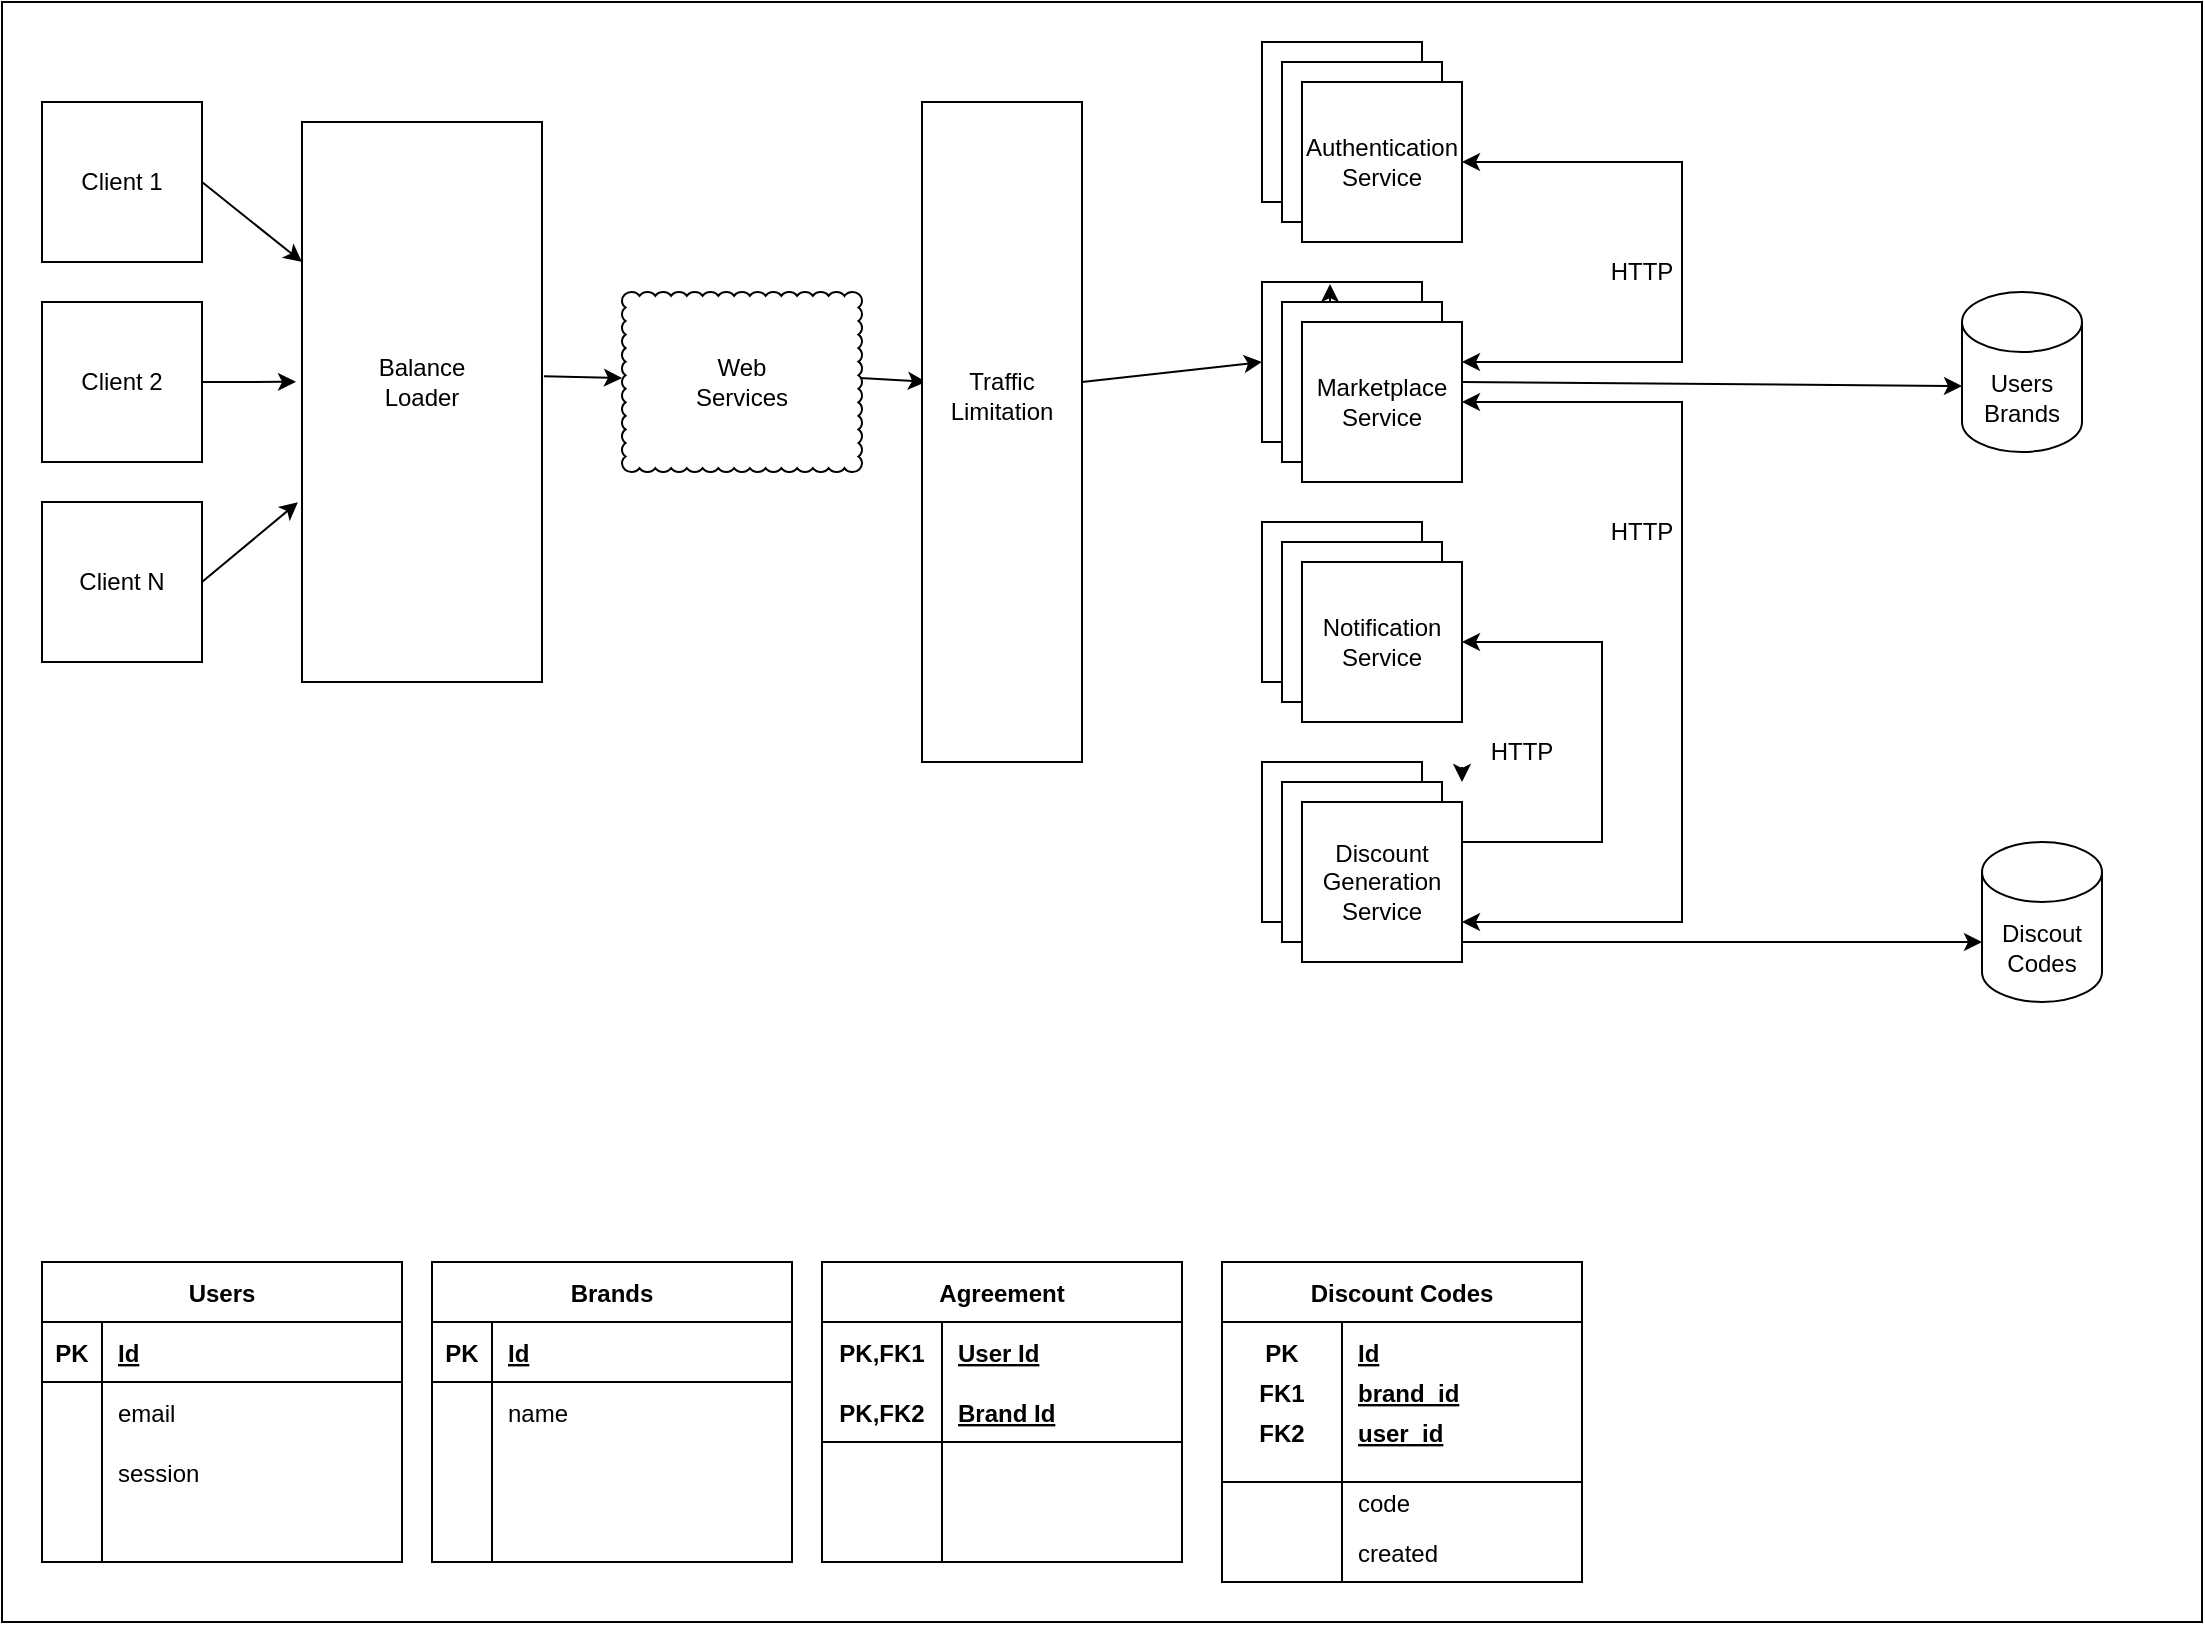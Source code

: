 <mxfile version="18.0.2" type="github">
  <diagram id="LDlGp-QZMTQW_ZyWRIVG" name="Page-1">
    <mxGraphModel dx="794" dy="742" grid="1" gridSize="10" guides="1" tooltips="1" connect="1" arrows="1" fold="1" page="1" pageScale="1" pageWidth="850" pageHeight="1100" math="0" shadow="0">
      <root>
        <mxCell id="0" />
        <mxCell id="1" parent="0" />
        <mxCell id="wU3UevJ-KgmtHl0XHFom-149" value="" style="rounded=0;whiteSpace=wrap;html=1;strokeColor=#000000;" vertex="1" parent="1">
          <mxGeometry x="30" y="90" width="1100" height="810" as="geometry" />
        </mxCell>
        <mxCell id="wU3UevJ-KgmtHl0XHFom-5" value="" style="group" vertex="1" connectable="0" parent="1">
          <mxGeometry x="50" y="140" width="80" height="80" as="geometry" />
        </mxCell>
        <mxCell id="wU3UevJ-KgmtHl0XHFom-1" value="" style="whiteSpace=wrap;html=1;aspect=fixed;" vertex="1" parent="wU3UevJ-KgmtHl0XHFom-5">
          <mxGeometry width="80" height="80" as="geometry" />
        </mxCell>
        <mxCell id="wU3UevJ-KgmtHl0XHFom-4" value="Client 1" style="text;html=1;strokeColor=none;fillColor=none;align=center;verticalAlign=middle;whiteSpace=wrap;rounded=0;" vertex="1" parent="wU3UevJ-KgmtHl0XHFom-5">
          <mxGeometry x="10" y="25" width="60" height="30" as="geometry" />
        </mxCell>
        <mxCell id="wU3UevJ-KgmtHl0XHFom-6" value="" style="group" vertex="1" connectable="0" parent="1">
          <mxGeometry x="50" y="240" width="80" height="80" as="geometry" />
        </mxCell>
        <mxCell id="wU3UevJ-KgmtHl0XHFom-7" value="" style="whiteSpace=wrap;html=1;aspect=fixed;" vertex="1" parent="wU3UevJ-KgmtHl0XHFom-6">
          <mxGeometry width="80" height="80" as="geometry" />
        </mxCell>
        <mxCell id="wU3UevJ-KgmtHl0XHFom-8" value="Client 2" style="text;html=1;strokeColor=none;fillColor=none;align=center;verticalAlign=middle;whiteSpace=wrap;rounded=0;" vertex="1" parent="wU3UevJ-KgmtHl0XHFom-6">
          <mxGeometry x="10" y="25" width="60" height="30" as="geometry" />
        </mxCell>
        <mxCell id="wU3UevJ-KgmtHl0XHFom-9" value="" style="group" vertex="1" connectable="0" parent="1">
          <mxGeometry x="50" y="340" width="80" height="80" as="geometry" />
        </mxCell>
        <mxCell id="wU3UevJ-KgmtHl0XHFom-10" value="" style="whiteSpace=wrap;html=1;aspect=fixed;" vertex="1" parent="wU3UevJ-KgmtHl0XHFom-9">
          <mxGeometry width="80" height="80" as="geometry" />
        </mxCell>
        <mxCell id="wU3UevJ-KgmtHl0XHFom-11" value="Client&amp;nbsp;N" style="text;html=1;strokeColor=none;fillColor=none;align=center;verticalAlign=middle;whiteSpace=wrap;rounded=0;" vertex="1" parent="wU3UevJ-KgmtHl0XHFom-9">
          <mxGeometry x="10" y="25" width="60" height="30" as="geometry" />
        </mxCell>
        <mxCell id="wU3UevJ-KgmtHl0XHFom-12" value="" style="rounded=0;whiteSpace=wrap;html=1;strokeColor=#000000;" vertex="1" parent="1">
          <mxGeometry x="180" y="150" width="120" height="280" as="geometry" />
        </mxCell>
        <mxCell id="wU3UevJ-KgmtHl0XHFom-13" value="Balance Loader" style="text;html=1;strokeColor=none;fillColor=none;align=center;verticalAlign=middle;whiteSpace=wrap;rounded=0;" vertex="1" parent="1">
          <mxGeometry x="210" y="265" width="60" height="30" as="geometry" />
        </mxCell>
        <mxCell id="wU3UevJ-KgmtHl0XHFom-14" value="" style="endArrow=classic;html=1;rounded=0;exitX=1;exitY=0.5;exitDx=0;exitDy=0;entryX=0;entryY=0.25;entryDx=0;entryDy=0;" edge="1" parent="1" source="wU3UevJ-KgmtHl0XHFom-1" target="wU3UevJ-KgmtHl0XHFom-12">
          <mxGeometry width="50" height="50" relative="1" as="geometry">
            <mxPoint x="380" y="410" as="sourcePoint" />
            <mxPoint x="430" y="360" as="targetPoint" />
          </mxGeometry>
        </mxCell>
        <mxCell id="wU3UevJ-KgmtHl0XHFom-15" value="" style="endArrow=classic;html=1;rounded=0;exitX=1;exitY=0.5;exitDx=0;exitDy=0;entryX=-0.025;entryY=0.464;entryDx=0;entryDy=0;entryPerimeter=0;" edge="1" parent="1" source="wU3UevJ-KgmtHl0XHFom-7" target="wU3UevJ-KgmtHl0XHFom-12">
          <mxGeometry width="50" height="50" relative="1" as="geometry">
            <mxPoint x="140" y="190" as="sourcePoint" />
            <mxPoint x="190" y="230" as="targetPoint" />
          </mxGeometry>
        </mxCell>
        <mxCell id="wU3UevJ-KgmtHl0XHFom-16" value="" style="endArrow=classic;html=1;rounded=0;exitX=1;exitY=0.5;exitDx=0;exitDy=0;entryX=-0.017;entryY=0.679;entryDx=0;entryDy=0;entryPerimeter=0;" edge="1" parent="1" source="wU3UevJ-KgmtHl0XHFom-10" target="wU3UevJ-KgmtHl0XHFom-12">
          <mxGeometry width="50" height="50" relative="1" as="geometry">
            <mxPoint x="150" y="200" as="sourcePoint" />
            <mxPoint x="200" y="240" as="targetPoint" />
          </mxGeometry>
        </mxCell>
        <mxCell id="wU3UevJ-KgmtHl0XHFom-19" value="" style="group" vertex="1" connectable="0" parent="1">
          <mxGeometry x="340" y="230" width="120" height="90" as="geometry" />
        </mxCell>
        <mxCell id="wU3UevJ-KgmtHl0XHFom-17" value="" style="whiteSpace=wrap;html=1;shape=mxgraph.basic.cloud_rect;strokeColor=#000000;" vertex="1" parent="wU3UevJ-KgmtHl0XHFom-19">
          <mxGeometry y="5" width="120" height="90" as="geometry" />
        </mxCell>
        <mxCell id="wU3UevJ-KgmtHl0XHFom-18" value="Web Services" style="text;html=1;strokeColor=none;fillColor=none;align=center;verticalAlign=middle;whiteSpace=wrap;rounded=0;" vertex="1" parent="wU3UevJ-KgmtHl0XHFom-19">
          <mxGeometry x="30" y="35" width="60" height="30" as="geometry" />
        </mxCell>
        <mxCell id="wU3UevJ-KgmtHl0XHFom-20" value="" style="endArrow=classic;html=1;rounded=0;exitX=1.008;exitY=0.454;exitDx=0;exitDy=0;exitPerimeter=0;entryX=0;entryY=0.478;entryDx=0;entryDy=0;entryPerimeter=0;" edge="1" parent="1" source="wU3UevJ-KgmtHl0XHFom-12" target="wU3UevJ-KgmtHl0XHFom-17">
          <mxGeometry width="50" height="50" relative="1" as="geometry">
            <mxPoint x="380" y="410" as="sourcePoint" />
            <mxPoint x="430" y="360" as="targetPoint" />
          </mxGeometry>
        </mxCell>
        <mxCell id="wU3UevJ-KgmtHl0XHFom-51" value="" style="endArrow=classic;html=1;rounded=0;exitX=0.992;exitY=0.478;exitDx=0;exitDy=0;exitPerimeter=0;entryX=0.025;entryY=0.424;entryDx=0;entryDy=0;entryPerimeter=0;" edge="1" parent="1" source="wU3UevJ-KgmtHl0XHFom-17" target="wU3UevJ-KgmtHl0XHFom-107">
          <mxGeometry width="50" height="50" relative="1" as="geometry">
            <mxPoint x="380" y="410" as="sourcePoint" />
            <mxPoint x="430" y="150" as="targetPoint" />
          </mxGeometry>
        </mxCell>
        <mxCell id="wU3UevJ-KgmtHl0XHFom-58" value="Users" style="shape=table;startSize=30;container=1;collapsible=1;childLayout=tableLayout;fixedRows=1;rowLines=0;fontStyle=1;align=center;resizeLast=1;strokeColor=#000000;swimlaneLine=1;" vertex="1" parent="1">
          <mxGeometry x="50" y="720" width="180" height="150" as="geometry" />
        </mxCell>
        <mxCell id="wU3UevJ-KgmtHl0XHFom-59" value="" style="shape=tableRow;horizontal=0;startSize=0;swimlaneHead=0;swimlaneBody=0;fillColor=none;collapsible=0;dropTarget=0;points=[[0,0.5],[1,0.5]];portConstraint=eastwest;top=0;left=0;right=0;bottom=1;strokeColor=#000000;" vertex="1" parent="wU3UevJ-KgmtHl0XHFom-58">
          <mxGeometry y="30" width="180" height="30" as="geometry" />
        </mxCell>
        <mxCell id="wU3UevJ-KgmtHl0XHFom-60" value="PK" style="shape=partialRectangle;connectable=0;fillColor=none;top=0;left=0;bottom=0;right=0;fontStyle=1;overflow=hidden;strokeColor=#000000;" vertex="1" parent="wU3UevJ-KgmtHl0XHFom-59">
          <mxGeometry width="30" height="30" as="geometry">
            <mxRectangle width="30" height="30" as="alternateBounds" />
          </mxGeometry>
        </mxCell>
        <mxCell id="wU3UevJ-KgmtHl0XHFom-61" value="Id" style="shape=partialRectangle;connectable=0;fillColor=none;top=0;left=0;bottom=0;right=0;align=left;spacingLeft=6;fontStyle=5;overflow=hidden;strokeColor=#000000;" vertex="1" parent="wU3UevJ-KgmtHl0XHFom-59">
          <mxGeometry x="30" width="150" height="30" as="geometry">
            <mxRectangle width="150" height="30" as="alternateBounds" />
          </mxGeometry>
        </mxCell>
        <mxCell id="wU3UevJ-KgmtHl0XHFom-62" value="" style="shape=tableRow;horizontal=0;startSize=0;swimlaneHead=0;swimlaneBody=0;fillColor=none;collapsible=0;dropTarget=0;points=[[0,0.5],[1,0.5]];portConstraint=eastwest;top=0;left=0;right=0;bottom=0;strokeColor=#000000;" vertex="1" parent="wU3UevJ-KgmtHl0XHFom-58">
          <mxGeometry y="60" width="180" height="30" as="geometry" />
        </mxCell>
        <mxCell id="wU3UevJ-KgmtHl0XHFom-63" value="" style="shape=partialRectangle;connectable=0;fillColor=none;top=0;left=0;bottom=0;right=0;editable=1;overflow=hidden;strokeColor=#000000;" vertex="1" parent="wU3UevJ-KgmtHl0XHFom-62">
          <mxGeometry width="30" height="30" as="geometry">
            <mxRectangle width="30" height="30" as="alternateBounds" />
          </mxGeometry>
        </mxCell>
        <mxCell id="wU3UevJ-KgmtHl0XHFom-64" value="email" style="shape=partialRectangle;connectable=0;fillColor=none;top=0;left=0;bottom=0;right=0;align=left;spacingLeft=6;overflow=hidden;strokeColor=#000000;" vertex="1" parent="wU3UevJ-KgmtHl0XHFom-62">
          <mxGeometry x="30" width="150" height="30" as="geometry">
            <mxRectangle width="150" height="30" as="alternateBounds" />
          </mxGeometry>
        </mxCell>
        <mxCell id="wU3UevJ-KgmtHl0XHFom-65" value="" style="shape=tableRow;horizontal=0;startSize=0;swimlaneHead=0;swimlaneBody=0;fillColor=none;collapsible=0;dropTarget=0;points=[[0,0.5],[1,0.5]];portConstraint=eastwest;top=0;left=0;right=0;bottom=0;strokeColor=#000000;" vertex="1" parent="wU3UevJ-KgmtHl0XHFom-58">
          <mxGeometry y="90" width="180" height="30" as="geometry" />
        </mxCell>
        <mxCell id="wU3UevJ-KgmtHl0XHFom-66" value="" style="shape=partialRectangle;connectable=0;fillColor=none;top=0;left=0;bottom=0;right=0;editable=1;overflow=hidden;strokeColor=#000000;" vertex="1" parent="wU3UevJ-KgmtHl0XHFom-65">
          <mxGeometry width="30" height="30" as="geometry">
            <mxRectangle width="30" height="30" as="alternateBounds" />
          </mxGeometry>
        </mxCell>
        <mxCell id="wU3UevJ-KgmtHl0XHFom-67" value="session" style="shape=partialRectangle;connectable=0;fillColor=none;top=0;left=0;bottom=0;right=0;align=left;spacingLeft=6;overflow=hidden;strokeColor=#000000;" vertex="1" parent="wU3UevJ-KgmtHl0XHFom-65">
          <mxGeometry x="30" width="150" height="30" as="geometry">
            <mxRectangle width="150" height="30" as="alternateBounds" />
          </mxGeometry>
        </mxCell>
        <mxCell id="wU3UevJ-KgmtHl0XHFom-68" value="" style="shape=tableRow;horizontal=0;startSize=0;swimlaneHead=0;swimlaneBody=0;fillColor=none;collapsible=0;dropTarget=0;points=[[0,0.5],[1,0.5]];portConstraint=eastwest;top=0;left=0;right=0;bottom=0;strokeColor=#000000;" vertex="1" parent="wU3UevJ-KgmtHl0XHFom-58">
          <mxGeometry y="120" width="180" height="30" as="geometry" />
        </mxCell>
        <mxCell id="wU3UevJ-KgmtHl0XHFom-69" value="" style="shape=partialRectangle;connectable=0;fillColor=none;top=0;left=0;bottom=0;right=0;editable=1;overflow=hidden;strokeColor=#000000;" vertex="1" parent="wU3UevJ-KgmtHl0XHFom-68">
          <mxGeometry width="30" height="30" as="geometry">
            <mxRectangle width="30" height="30" as="alternateBounds" />
          </mxGeometry>
        </mxCell>
        <mxCell id="wU3UevJ-KgmtHl0XHFom-70" value="" style="shape=partialRectangle;connectable=0;fillColor=none;top=0;left=0;bottom=0;right=0;align=left;spacingLeft=6;overflow=hidden;strokeColor=#000000;" vertex="1" parent="wU3UevJ-KgmtHl0XHFom-68">
          <mxGeometry x="30" width="150" height="30" as="geometry">
            <mxRectangle width="150" height="30" as="alternateBounds" />
          </mxGeometry>
        </mxCell>
        <mxCell id="wU3UevJ-KgmtHl0XHFom-71" value="Brands" style="shape=table;startSize=30;container=1;collapsible=1;childLayout=tableLayout;fixedRows=1;rowLines=0;fontStyle=1;align=center;resizeLast=1;strokeColor=#000000;" vertex="1" parent="1">
          <mxGeometry x="245" y="720" width="180" height="150" as="geometry" />
        </mxCell>
        <mxCell id="wU3UevJ-KgmtHl0XHFom-72" value="" style="shape=tableRow;horizontal=0;startSize=0;swimlaneHead=0;swimlaneBody=0;fillColor=none;collapsible=0;dropTarget=0;points=[[0,0.5],[1,0.5]];portConstraint=eastwest;top=0;left=0;right=0;bottom=1;strokeColor=#000000;" vertex="1" parent="wU3UevJ-KgmtHl0XHFom-71">
          <mxGeometry y="30" width="180" height="30" as="geometry" />
        </mxCell>
        <mxCell id="wU3UevJ-KgmtHl0XHFom-73" value="PK" style="shape=partialRectangle;connectable=0;fillColor=none;top=0;left=0;bottom=0;right=0;fontStyle=1;overflow=hidden;strokeColor=#000000;" vertex="1" parent="wU3UevJ-KgmtHl0XHFom-72">
          <mxGeometry width="30" height="30" as="geometry">
            <mxRectangle width="30" height="30" as="alternateBounds" />
          </mxGeometry>
        </mxCell>
        <mxCell id="wU3UevJ-KgmtHl0XHFom-74" value="Id" style="shape=partialRectangle;connectable=0;fillColor=none;top=0;left=0;bottom=0;right=0;align=left;spacingLeft=6;fontStyle=5;overflow=hidden;strokeColor=#000000;" vertex="1" parent="wU3UevJ-KgmtHl0XHFom-72">
          <mxGeometry x="30" width="150" height="30" as="geometry">
            <mxRectangle width="150" height="30" as="alternateBounds" />
          </mxGeometry>
        </mxCell>
        <mxCell id="wU3UevJ-KgmtHl0XHFom-75" value="" style="shape=tableRow;horizontal=0;startSize=0;swimlaneHead=0;swimlaneBody=0;fillColor=none;collapsible=0;dropTarget=0;points=[[0,0.5],[1,0.5]];portConstraint=eastwest;top=0;left=0;right=0;bottom=0;strokeColor=#000000;" vertex="1" parent="wU3UevJ-KgmtHl0XHFom-71">
          <mxGeometry y="60" width="180" height="30" as="geometry" />
        </mxCell>
        <mxCell id="wU3UevJ-KgmtHl0XHFom-76" value="" style="shape=partialRectangle;connectable=0;fillColor=none;top=0;left=0;bottom=0;right=0;editable=1;overflow=hidden;strokeColor=#000000;" vertex="1" parent="wU3UevJ-KgmtHl0XHFom-75">
          <mxGeometry width="30" height="30" as="geometry">
            <mxRectangle width="30" height="30" as="alternateBounds" />
          </mxGeometry>
        </mxCell>
        <mxCell id="wU3UevJ-KgmtHl0XHFom-77" value="name" style="shape=partialRectangle;connectable=0;fillColor=none;top=0;left=0;bottom=0;right=0;align=left;spacingLeft=6;overflow=hidden;strokeColor=#000000;" vertex="1" parent="wU3UevJ-KgmtHl0XHFom-75">
          <mxGeometry x="30" width="150" height="30" as="geometry">
            <mxRectangle width="150" height="30" as="alternateBounds" />
          </mxGeometry>
        </mxCell>
        <mxCell id="wU3UevJ-KgmtHl0XHFom-78" value="" style="shape=tableRow;horizontal=0;startSize=0;swimlaneHead=0;swimlaneBody=0;fillColor=none;collapsible=0;dropTarget=0;points=[[0,0.5],[1,0.5]];portConstraint=eastwest;top=0;left=0;right=0;bottom=0;strokeColor=#000000;" vertex="1" parent="wU3UevJ-KgmtHl0XHFom-71">
          <mxGeometry y="90" width="180" height="30" as="geometry" />
        </mxCell>
        <mxCell id="wU3UevJ-KgmtHl0XHFom-79" value="" style="shape=partialRectangle;connectable=0;fillColor=none;top=0;left=0;bottom=0;right=0;editable=1;overflow=hidden;strokeColor=#000000;" vertex="1" parent="wU3UevJ-KgmtHl0XHFom-78">
          <mxGeometry width="30" height="30" as="geometry">
            <mxRectangle width="30" height="30" as="alternateBounds" />
          </mxGeometry>
        </mxCell>
        <mxCell id="wU3UevJ-KgmtHl0XHFom-80" value="" style="shape=partialRectangle;connectable=0;fillColor=none;top=0;left=0;bottom=0;right=0;align=left;spacingLeft=6;overflow=hidden;strokeColor=#000000;" vertex="1" parent="wU3UevJ-KgmtHl0XHFom-78">
          <mxGeometry x="30" width="150" height="30" as="geometry">
            <mxRectangle width="150" height="30" as="alternateBounds" />
          </mxGeometry>
        </mxCell>
        <mxCell id="wU3UevJ-KgmtHl0XHFom-81" value="" style="shape=tableRow;horizontal=0;startSize=0;swimlaneHead=0;swimlaneBody=0;fillColor=none;collapsible=0;dropTarget=0;points=[[0,0.5],[1,0.5]];portConstraint=eastwest;top=0;left=0;right=0;bottom=0;strokeColor=#000000;" vertex="1" parent="wU3UevJ-KgmtHl0XHFom-71">
          <mxGeometry y="120" width="180" height="30" as="geometry" />
        </mxCell>
        <mxCell id="wU3UevJ-KgmtHl0XHFom-82" value="" style="shape=partialRectangle;connectable=0;fillColor=none;top=0;left=0;bottom=0;right=0;editable=1;overflow=hidden;strokeColor=#000000;" vertex="1" parent="wU3UevJ-KgmtHl0XHFom-81">
          <mxGeometry width="30" height="30" as="geometry">
            <mxRectangle width="30" height="30" as="alternateBounds" />
          </mxGeometry>
        </mxCell>
        <mxCell id="wU3UevJ-KgmtHl0XHFom-83" value="" style="shape=partialRectangle;connectable=0;fillColor=none;top=0;left=0;bottom=0;right=0;align=left;spacingLeft=6;overflow=hidden;strokeColor=#000000;" vertex="1" parent="wU3UevJ-KgmtHl0XHFom-81">
          <mxGeometry x="30" width="150" height="30" as="geometry">
            <mxRectangle width="150" height="30" as="alternateBounds" />
          </mxGeometry>
        </mxCell>
        <mxCell id="wU3UevJ-KgmtHl0XHFom-106" value="" style="group" vertex="1" connectable="0" parent="1">
          <mxGeometry x="640" y="720" width="180" height="170" as="geometry" />
        </mxCell>
        <mxCell id="wU3UevJ-KgmtHl0XHFom-84" value="Discount Codes" style="shape=table;startSize=30;container=1;collapsible=1;childLayout=tableLayout;fixedRows=1;rowLines=0;fontStyle=1;align=center;resizeLast=1;strokeColor=#000000;" vertex="1" parent="wU3UevJ-KgmtHl0XHFom-106">
          <mxGeometry width="180" height="160" as="geometry" />
        </mxCell>
        <mxCell id="wU3UevJ-KgmtHl0XHFom-85" value="" style="shape=tableRow;horizontal=0;startSize=0;swimlaneHead=0;swimlaneBody=0;fillColor=none;collapsible=0;dropTarget=0;points=[[0,0.5],[1,0.5]];portConstraint=eastwest;top=0;left=0;right=0;bottom=0;strokeColor=#000000;" vertex="1" parent="wU3UevJ-KgmtHl0XHFom-84">
          <mxGeometry y="30" width="180" height="30" as="geometry" />
        </mxCell>
        <mxCell id="wU3UevJ-KgmtHl0XHFom-86" value="PK" style="shape=partialRectangle;connectable=0;fillColor=none;top=0;left=0;bottom=0;right=0;fontStyle=1;overflow=hidden;strokeColor=#000000;" vertex="1" parent="wU3UevJ-KgmtHl0XHFom-85">
          <mxGeometry width="60" height="30" as="geometry">
            <mxRectangle width="60" height="30" as="alternateBounds" />
          </mxGeometry>
        </mxCell>
        <mxCell id="wU3UevJ-KgmtHl0XHFom-87" value="Id" style="shape=partialRectangle;connectable=0;fillColor=none;top=0;left=0;bottom=0;right=0;align=left;spacingLeft=6;fontStyle=5;overflow=hidden;strokeColor=#000000;" vertex="1" parent="wU3UevJ-KgmtHl0XHFom-85">
          <mxGeometry x="60" width="120" height="30" as="geometry">
            <mxRectangle width="120" height="30" as="alternateBounds" />
          </mxGeometry>
        </mxCell>
        <mxCell id="wU3UevJ-KgmtHl0XHFom-88" value="" style="shape=tableRow;horizontal=0;startSize=0;swimlaneHead=0;swimlaneBody=0;fillColor=none;collapsible=0;dropTarget=0;points=[[0,0.5],[1,0.5]];portConstraint=eastwest;top=0;left=0;right=0;bottom=1;strokeColor=#000000;" vertex="1" parent="wU3UevJ-KgmtHl0XHFom-84">
          <mxGeometry y="60" width="180" height="50" as="geometry" />
        </mxCell>
        <mxCell id="wU3UevJ-KgmtHl0XHFom-89" value="" style="shape=partialRectangle;connectable=0;fillColor=none;top=0;left=0;bottom=0;right=0;fontStyle=1;overflow=hidden;strokeColor=#000000;" vertex="1" parent="wU3UevJ-KgmtHl0XHFom-88">
          <mxGeometry width="60" height="50" as="geometry">
            <mxRectangle width="60" height="50" as="alternateBounds" />
          </mxGeometry>
        </mxCell>
        <mxCell id="wU3UevJ-KgmtHl0XHFom-90" value="" style="shape=partialRectangle;connectable=0;fillColor=none;top=0;left=0;bottom=0;right=0;align=left;spacingLeft=6;fontStyle=5;overflow=hidden;strokeColor=#000000;" vertex="1" parent="wU3UevJ-KgmtHl0XHFom-88">
          <mxGeometry x="60" width="120" height="50" as="geometry">
            <mxRectangle width="120" height="50" as="alternateBounds" />
          </mxGeometry>
        </mxCell>
        <mxCell id="wU3UevJ-KgmtHl0XHFom-91" value="" style="shape=tableRow;horizontal=0;startSize=0;swimlaneHead=0;swimlaneBody=0;fillColor=none;collapsible=0;dropTarget=0;points=[[0,0.5],[1,0.5]];portConstraint=eastwest;top=0;left=0;right=0;bottom=0;strokeColor=#000000;" vertex="1" parent="wU3UevJ-KgmtHl0XHFom-84">
          <mxGeometry y="110" width="180" height="20" as="geometry" />
        </mxCell>
        <mxCell id="wU3UevJ-KgmtHl0XHFom-92" value="" style="shape=partialRectangle;connectable=0;fillColor=none;top=0;left=0;bottom=0;right=0;editable=1;overflow=hidden;strokeColor=#000000;" vertex="1" parent="wU3UevJ-KgmtHl0XHFom-91">
          <mxGeometry width="60" height="20" as="geometry">
            <mxRectangle width="60" height="20" as="alternateBounds" />
          </mxGeometry>
        </mxCell>
        <mxCell id="wU3UevJ-KgmtHl0XHFom-93" value="code" style="shape=partialRectangle;connectable=0;fillColor=none;top=0;left=0;bottom=0;right=0;align=left;spacingLeft=6;overflow=hidden;strokeColor=#000000;" vertex="1" parent="wU3UevJ-KgmtHl0XHFom-91">
          <mxGeometry x="60" width="120" height="20" as="geometry">
            <mxRectangle width="120" height="20" as="alternateBounds" />
          </mxGeometry>
        </mxCell>
        <mxCell id="wU3UevJ-KgmtHl0XHFom-94" value="" style="shape=tableRow;horizontal=0;startSize=0;swimlaneHead=0;swimlaneBody=0;fillColor=none;collapsible=0;dropTarget=0;points=[[0,0.5],[1,0.5]];portConstraint=eastwest;top=0;left=0;right=0;bottom=0;strokeColor=#000000;" vertex="1" parent="wU3UevJ-KgmtHl0XHFom-84">
          <mxGeometry y="130" width="180" height="30" as="geometry" />
        </mxCell>
        <mxCell id="wU3UevJ-KgmtHl0XHFom-95" value="" style="shape=partialRectangle;connectable=0;fillColor=none;top=0;left=0;bottom=0;right=0;editable=1;overflow=hidden;strokeColor=#000000;" vertex="1" parent="wU3UevJ-KgmtHl0XHFom-94">
          <mxGeometry width="60" height="30" as="geometry">
            <mxRectangle width="60" height="30" as="alternateBounds" />
          </mxGeometry>
        </mxCell>
        <mxCell id="wU3UevJ-KgmtHl0XHFom-96" value="created" style="shape=partialRectangle;connectable=0;fillColor=none;top=0;left=0;bottom=0;right=0;align=left;spacingLeft=6;overflow=hidden;strokeColor=#000000;" vertex="1" parent="wU3UevJ-KgmtHl0XHFom-94">
          <mxGeometry x="60" width="120" height="30" as="geometry">
            <mxRectangle width="120" height="30" as="alternateBounds" />
          </mxGeometry>
        </mxCell>
        <mxCell id="wU3UevJ-KgmtHl0XHFom-105" value="" style="group" vertex="1" connectable="0" parent="wU3UevJ-KgmtHl0XHFom-106">
          <mxGeometry y="50" width="180" height="50" as="geometry" />
        </mxCell>
        <mxCell id="wU3UevJ-KgmtHl0XHFom-99" value="FK1" style="shape=partialRectangle;connectable=0;fillColor=none;top=0;left=0;bottom=0;right=0;fontStyle=1;overflow=hidden;strokeColor=#000000;" vertex="1" parent="wU3UevJ-KgmtHl0XHFom-105">
          <mxGeometry width="60" height="30" as="geometry">
            <mxRectangle width="60" height="30" as="alternateBounds" />
          </mxGeometry>
        </mxCell>
        <mxCell id="wU3UevJ-KgmtHl0XHFom-100" value="brand_id" style="shape=partialRectangle;connectable=0;fillColor=none;top=0;left=0;bottom=0;right=0;align=left;spacingLeft=6;fontStyle=5;overflow=hidden;strokeColor=#000000;" vertex="1" parent="wU3UevJ-KgmtHl0XHFom-105">
          <mxGeometry x="60" width="120" height="30" as="geometry">
            <mxRectangle width="120" height="30" as="alternateBounds" />
          </mxGeometry>
        </mxCell>
        <mxCell id="wU3UevJ-KgmtHl0XHFom-104" value="" style="group" vertex="1" connectable="0" parent="wU3UevJ-KgmtHl0XHFom-105">
          <mxGeometry y="20" width="180" height="30" as="geometry" />
        </mxCell>
        <mxCell id="wU3UevJ-KgmtHl0XHFom-101" value="FK2" style="shape=partialRectangle;connectable=0;fillColor=none;top=0;left=0;bottom=0;right=0;fontStyle=1;overflow=hidden;strokeColor=#000000;" vertex="1" parent="wU3UevJ-KgmtHl0XHFom-104">
          <mxGeometry width="60" height="30" as="geometry">
            <mxRectangle width="60" height="30" as="alternateBounds" />
          </mxGeometry>
        </mxCell>
        <mxCell id="wU3UevJ-KgmtHl0XHFom-102" value="user_id" style="shape=partialRectangle;connectable=0;fillColor=none;top=0;left=0;bottom=0;right=0;align=left;spacingLeft=6;fontStyle=5;overflow=hidden;strokeColor=#000000;" vertex="1" parent="wU3UevJ-KgmtHl0XHFom-104">
          <mxGeometry x="60" width="120" height="30" as="geometry">
            <mxRectangle width="120" height="30" as="alternateBounds" />
          </mxGeometry>
        </mxCell>
        <mxCell id="wU3UevJ-KgmtHl0XHFom-110" value="" style="group" vertex="1" connectable="0" parent="1">
          <mxGeometry x="660" y="110" width="220" height="460" as="geometry" />
        </mxCell>
        <mxCell id="wU3UevJ-KgmtHl0XHFom-28" value="" style="group" vertex="1" connectable="0" parent="wU3UevJ-KgmtHl0XHFom-110">
          <mxGeometry width="100" height="100" as="geometry" />
        </mxCell>
        <mxCell id="wU3UevJ-KgmtHl0XHFom-26" value="" style="whiteSpace=wrap;html=1;aspect=fixed;" vertex="1" parent="wU3UevJ-KgmtHl0XHFom-28">
          <mxGeometry width="80" height="80" as="geometry" />
        </mxCell>
        <mxCell id="wU3UevJ-KgmtHl0XHFom-109" value="" style="group" vertex="1" connectable="0" parent="wU3UevJ-KgmtHl0XHFom-28">
          <mxGeometry x="10" y="10" width="90" height="90" as="geometry" />
        </mxCell>
        <mxCell id="wU3UevJ-KgmtHl0XHFom-27" value="" style="whiteSpace=wrap;html=1;aspect=fixed;" vertex="1" parent="wU3UevJ-KgmtHl0XHFom-109">
          <mxGeometry width="80" height="80" as="geometry" />
        </mxCell>
        <mxCell id="wU3UevJ-KgmtHl0XHFom-23" value="" style="group" vertex="1" connectable="0" parent="wU3UevJ-KgmtHl0XHFom-109">
          <mxGeometry x="10" y="10" width="80" height="80" as="geometry" />
        </mxCell>
        <mxCell id="wU3UevJ-KgmtHl0XHFom-24" value="" style="whiteSpace=wrap;html=1;aspect=fixed;" vertex="1" parent="wU3UevJ-KgmtHl0XHFom-23">
          <mxGeometry width="80" height="80" as="geometry" />
        </mxCell>
        <mxCell id="wU3UevJ-KgmtHl0XHFom-25" value="Authentication&lt;br&gt;Service" style="text;html=1;strokeColor=none;fillColor=none;align=center;verticalAlign=middle;whiteSpace=wrap;rounded=0;" vertex="1" parent="wU3UevJ-KgmtHl0XHFom-23">
          <mxGeometry x="10" y="25" width="60" height="30" as="geometry" />
        </mxCell>
        <mxCell id="wU3UevJ-KgmtHl0XHFom-29" value="" style="group" vertex="1" connectable="0" parent="wU3UevJ-KgmtHl0XHFom-110">
          <mxGeometry y="120" width="100" height="100" as="geometry" />
        </mxCell>
        <mxCell id="wU3UevJ-KgmtHl0XHFom-30" value="" style="whiteSpace=wrap;html=1;aspect=fixed;" vertex="1" parent="wU3UevJ-KgmtHl0XHFom-29">
          <mxGeometry width="80" height="80" as="geometry" />
        </mxCell>
        <mxCell id="wU3UevJ-KgmtHl0XHFom-113" style="edgeStyle=orthogonalEdgeStyle;rounded=0;orthogonalLoop=1;jettySize=auto;html=1;exitX=0.25;exitY=0;exitDx=0;exitDy=0;entryX=0.425;entryY=0.013;entryDx=0;entryDy=0;entryPerimeter=0;" edge="1" parent="wU3UevJ-KgmtHl0XHFom-29" source="wU3UevJ-KgmtHl0XHFom-31" target="wU3UevJ-KgmtHl0XHFom-30">
          <mxGeometry relative="1" as="geometry" />
        </mxCell>
        <mxCell id="wU3UevJ-KgmtHl0XHFom-31" value="" style="whiteSpace=wrap;html=1;aspect=fixed;" vertex="1" parent="wU3UevJ-KgmtHl0XHFom-29">
          <mxGeometry x="10" y="10" width="80" height="80" as="geometry" />
        </mxCell>
        <mxCell id="wU3UevJ-KgmtHl0XHFom-32" value="" style="group" vertex="1" connectable="0" parent="wU3UevJ-KgmtHl0XHFom-29">
          <mxGeometry x="20" y="20" width="80" height="80" as="geometry" />
        </mxCell>
        <mxCell id="wU3UevJ-KgmtHl0XHFom-33" value="" style="whiteSpace=wrap;html=1;aspect=fixed;" vertex="1" parent="wU3UevJ-KgmtHl0XHFom-32">
          <mxGeometry width="80" height="80" as="geometry" />
        </mxCell>
        <mxCell id="wU3UevJ-KgmtHl0XHFom-34" value="Marketplace&lt;br&gt;Service" style="text;html=1;strokeColor=none;fillColor=none;align=center;verticalAlign=middle;whiteSpace=wrap;rounded=0;" vertex="1" parent="wU3UevJ-KgmtHl0XHFom-32">
          <mxGeometry x="10" y="25" width="60" height="30" as="geometry" />
        </mxCell>
        <mxCell id="wU3UevJ-KgmtHl0XHFom-35" value="" style="group" vertex="1" connectable="0" parent="wU3UevJ-KgmtHl0XHFom-110">
          <mxGeometry y="240" width="100" height="100" as="geometry" />
        </mxCell>
        <mxCell id="wU3UevJ-KgmtHl0XHFom-36" value="" style="whiteSpace=wrap;html=1;aspect=fixed;" vertex="1" parent="wU3UevJ-KgmtHl0XHFom-35">
          <mxGeometry width="80" height="80" as="geometry" />
        </mxCell>
        <mxCell id="wU3UevJ-KgmtHl0XHFom-37" value="" style="whiteSpace=wrap;html=1;aspect=fixed;" vertex="1" parent="wU3UevJ-KgmtHl0XHFom-35">
          <mxGeometry x="10" y="10" width="80" height="80" as="geometry" />
        </mxCell>
        <mxCell id="wU3UevJ-KgmtHl0XHFom-38" value="" style="group" vertex="1" connectable="0" parent="wU3UevJ-KgmtHl0XHFom-35">
          <mxGeometry x="20" y="20" width="80" height="80" as="geometry" />
        </mxCell>
        <mxCell id="wU3UevJ-KgmtHl0XHFom-39" value="" style="whiteSpace=wrap;html=1;aspect=fixed;" vertex="1" parent="wU3UevJ-KgmtHl0XHFom-38">
          <mxGeometry width="80" height="80" as="geometry" />
        </mxCell>
        <mxCell id="wU3UevJ-KgmtHl0XHFom-40" value="Notification&lt;br&gt;Service" style="text;html=1;strokeColor=none;fillColor=none;align=center;verticalAlign=middle;whiteSpace=wrap;rounded=0;" vertex="1" parent="wU3UevJ-KgmtHl0XHFom-38">
          <mxGeometry x="10" y="25" width="60" height="30" as="geometry" />
        </mxCell>
        <mxCell id="wU3UevJ-KgmtHl0XHFom-41" value="" style="group" vertex="1" connectable="0" parent="wU3UevJ-KgmtHl0XHFom-110">
          <mxGeometry y="360" width="100" height="100" as="geometry" />
        </mxCell>
        <mxCell id="wU3UevJ-KgmtHl0XHFom-42" value="" style="whiteSpace=wrap;html=1;aspect=fixed;" vertex="1" parent="wU3UevJ-KgmtHl0XHFom-41">
          <mxGeometry width="80" height="80" as="geometry" />
        </mxCell>
        <mxCell id="wU3UevJ-KgmtHl0XHFom-43" value="" style="whiteSpace=wrap;html=1;aspect=fixed;" vertex="1" parent="wU3UevJ-KgmtHl0XHFom-41">
          <mxGeometry x="10" y="10" width="80" height="80" as="geometry" />
        </mxCell>
        <mxCell id="wU3UevJ-KgmtHl0XHFom-44" value="" style="group" vertex="1" connectable="0" parent="wU3UevJ-KgmtHl0XHFom-41">
          <mxGeometry x="20" y="20" width="80" height="80" as="geometry" />
        </mxCell>
        <mxCell id="wU3UevJ-KgmtHl0XHFom-45" value="" style="whiteSpace=wrap;html=1;aspect=fixed;" vertex="1" parent="wU3UevJ-KgmtHl0XHFom-44">
          <mxGeometry width="80" height="80" as="geometry" />
        </mxCell>
        <mxCell id="wU3UevJ-KgmtHl0XHFom-46" value="Discount Generation&lt;br&gt;Service" style="text;html=1;strokeColor=none;fillColor=none;align=center;verticalAlign=middle;whiteSpace=wrap;rounded=0;" vertex="1" parent="wU3UevJ-KgmtHl0XHFom-44">
          <mxGeometry x="10" y="25" width="60" height="30" as="geometry" />
        </mxCell>
        <mxCell id="wU3UevJ-KgmtHl0XHFom-52" value="" style="endArrow=classic;startArrow=classic;html=1;rounded=0;edgeStyle=orthogonalEdgeStyle;entryX=1;entryY=0.5;entryDx=0;entryDy=0;" edge="1" parent="wU3UevJ-KgmtHl0XHFom-110" target="wU3UevJ-KgmtHl0XHFom-24">
          <mxGeometry width="50" height="50" relative="1" as="geometry">
            <mxPoint x="100" y="160" as="sourcePoint" />
            <mxPoint x="-90" y="280" as="targetPoint" />
            <Array as="points">
              <mxPoint x="100" y="160" />
              <mxPoint x="210" y="160" />
              <mxPoint x="210" y="60" />
            </Array>
          </mxGeometry>
        </mxCell>
        <mxCell id="wU3UevJ-KgmtHl0XHFom-53" value="" style="endArrow=classic;startArrow=classic;html=1;rounded=0;edgeStyle=orthogonalEdgeStyle;" edge="1" parent="wU3UevJ-KgmtHl0XHFom-110">
          <mxGeometry width="50" height="50" relative="1" as="geometry">
            <mxPoint x="100" y="440" as="sourcePoint" />
            <mxPoint x="100" y="180" as="targetPoint" />
            <Array as="points">
              <mxPoint x="100" y="440" />
              <mxPoint x="210" y="440" />
              <mxPoint x="210" y="180" />
            </Array>
          </mxGeometry>
        </mxCell>
        <mxCell id="wU3UevJ-KgmtHl0XHFom-54" value="" style="endArrow=classic;html=1;rounded=0;exitX=1;exitY=0.25;exitDx=0;exitDy=0;edgeStyle=orthogonalEdgeStyle;entryX=1;entryY=0.5;entryDx=0;entryDy=0;" edge="1" parent="wU3UevJ-KgmtHl0XHFom-110" source="wU3UevJ-KgmtHl0XHFom-45" target="wU3UevJ-KgmtHl0XHFom-39">
          <mxGeometry width="50" height="50" relative="1" as="geometry">
            <mxPoint x="-140" y="330" as="sourcePoint" />
            <mxPoint x="-90" y="280" as="targetPoint" />
            <Array as="points">
              <mxPoint x="170" y="400" />
              <mxPoint x="170" y="300" />
            </Array>
          </mxGeometry>
        </mxCell>
        <mxCell id="wU3UevJ-KgmtHl0XHFom-114" value="HTTP" style="text;html=1;strokeColor=none;fillColor=none;align=center;verticalAlign=middle;whiteSpace=wrap;rounded=0;" vertex="1" parent="wU3UevJ-KgmtHl0XHFom-110">
          <mxGeometry x="160" y="100" width="60" height="30" as="geometry" />
        </mxCell>
        <mxCell id="wU3UevJ-KgmtHl0XHFom-115" value="HTTP" style="text;html=1;strokeColor=none;fillColor=none;align=center;verticalAlign=middle;whiteSpace=wrap;rounded=0;" vertex="1" parent="wU3UevJ-KgmtHl0XHFom-110">
          <mxGeometry x="160" y="230" width="60" height="30" as="geometry" />
        </mxCell>
        <mxCell id="wU3UevJ-KgmtHl0XHFom-116" value="HTTP" style="text;html=1;strokeColor=none;fillColor=none;align=center;verticalAlign=middle;whiteSpace=wrap;rounded=0;" vertex="1" parent="wU3UevJ-KgmtHl0XHFom-110">
          <mxGeometry x="100" y="340" width="60" height="30" as="geometry" />
        </mxCell>
        <mxCell id="wU3UevJ-KgmtHl0XHFom-117" style="edgeStyle=orthogonalEdgeStyle;rounded=0;orthogonalLoop=1;jettySize=auto;html=1;exitX=0;exitY=0.75;exitDx=0;exitDy=0;entryX=0;entryY=1;entryDx=0;entryDy=0;" edge="1" parent="wU3UevJ-KgmtHl0XHFom-110" source="wU3UevJ-KgmtHl0XHFom-116" target="wU3UevJ-KgmtHl0XHFom-116">
          <mxGeometry relative="1" as="geometry" />
        </mxCell>
        <mxCell id="wU3UevJ-KgmtHl0XHFom-111" value="" style="group" vertex="1" connectable="0" parent="1">
          <mxGeometry x="490" y="140" width="80" height="330" as="geometry" />
        </mxCell>
        <mxCell id="wU3UevJ-KgmtHl0XHFom-107" value="" style="rounded=0;whiteSpace=wrap;html=1;strokeColor=#000000;" vertex="1" parent="wU3UevJ-KgmtHl0XHFom-111">
          <mxGeometry width="80" height="330" as="geometry" />
        </mxCell>
        <mxCell id="wU3UevJ-KgmtHl0XHFom-108" value="Traffic&lt;br&gt;Limitation" style="text;html=1;strokeColor=none;fillColor=none;align=center;verticalAlign=middle;whiteSpace=wrap;rounded=0;" vertex="1" parent="wU3UevJ-KgmtHl0XHFom-111">
          <mxGeometry x="20" y="129.643" width="40" height="35.357" as="geometry" />
        </mxCell>
        <mxCell id="wU3UevJ-KgmtHl0XHFom-112" value="" style="endArrow=classic;html=1;rounded=0;entryX=0;entryY=0.5;entryDx=0;entryDy=0;" edge="1" parent="1" target="wU3UevJ-KgmtHl0XHFom-30">
          <mxGeometry width="50" height="50" relative="1" as="geometry">
            <mxPoint x="570" y="280" as="sourcePoint" />
            <mxPoint x="497.04" y="286.95" as="targetPoint" />
          </mxGeometry>
        </mxCell>
        <mxCell id="wU3UevJ-KgmtHl0XHFom-118" value="" style="endArrow=classic;html=1;rounded=0;exitX=1;exitY=0.375;exitDx=0;exitDy=0;exitPerimeter=0;entryX=0;entryY=0.588;entryDx=0;entryDy=0;entryPerimeter=0;" edge="1" parent="1" source="wU3UevJ-KgmtHl0XHFom-33" target="wU3UevJ-KgmtHl0XHFom-119">
          <mxGeometry width="50" height="50" relative="1" as="geometry">
            <mxPoint x="910" y="500" as="sourcePoint" />
            <mxPoint x="1010" y="290" as="targetPoint" />
          </mxGeometry>
        </mxCell>
        <mxCell id="wU3UevJ-KgmtHl0XHFom-119" value="Users&lt;br&gt;Brands" style="shape=cylinder3;whiteSpace=wrap;html=1;boundedLbl=1;backgroundOutline=1;size=15;strokeColor=#000000;" vertex="1" parent="1">
          <mxGeometry x="1010" y="235" width="60" height="80" as="geometry" />
        </mxCell>
        <mxCell id="wU3UevJ-KgmtHl0XHFom-120" value="" style="endArrow=classic;html=1;rounded=0;exitX=1;exitY=0.375;exitDx=0;exitDy=0;exitPerimeter=0;" edge="1" parent="1">
          <mxGeometry width="50" height="50" relative="1" as="geometry">
            <mxPoint x="760" y="560" as="sourcePoint" />
            <mxPoint x="1020" y="560" as="targetPoint" />
          </mxGeometry>
        </mxCell>
        <mxCell id="wU3UevJ-KgmtHl0XHFom-121" value="Discout Codes" style="shape=cylinder3;whiteSpace=wrap;html=1;boundedLbl=1;backgroundOutline=1;size=15;strokeColor=#000000;" vertex="1" parent="1">
          <mxGeometry x="1020" y="510" width="60" height="80" as="geometry" />
        </mxCell>
        <mxCell id="wU3UevJ-KgmtHl0XHFom-136" value="Agreement" style="shape=table;startSize=30;container=1;collapsible=1;childLayout=tableLayout;fixedRows=1;rowLines=0;fontStyle=1;align=center;resizeLast=1;strokeColor=#000000;" vertex="1" parent="1">
          <mxGeometry x="440" y="720" width="180" height="150" as="geometry" />
        </mxCell>
        <mxCell id="wU3UevJ-KgmtHl0XHFom-137" value="" style="shape=tableRow;horizontal=0;startSize=0;swimlaneHead=0;swimlaneBody=0;fillColor=none;collapsible=0;dropTarget=0;points=[[0,0.5],[1,0.5]];portConstraint=eastwest;top=0;left=0;right=0;bottom=0;strokeColor=#000000;" vertex="1" parent="wU3UevJ-KgmtHl0XHFom-136">
          <mxGeometry y="30" width="180" height="30" as="geometry" />
        </mxCell>
        <mxCell id="wU3UevJ-KgmtHl0XHFom-138" value="PK,FK1" style="shape=partialRectangle;connectable=0;fillColor=none;top=0;left=0;bottom=0;right=0;fontStyle=1;overflow=hidden;strokeColor=#000000;" vertex="1" parent="wU3UevJ-KgmtHl0XHFom-137">
          <mxGeometry width="60" height="30" as="geometry">
            <mxRectangle width="60" height="30" as="alternateBounds" />
          </mxGeometry>
        </mxCell>
        <mxCell id="wU3UevJ-KgmtHl0XHFom-139" value="User Id" style="shape=partialRectangle;connectable=0;fillColor=none;top=0;left=0;bottom=0;right=0;align=left;spacingLeft=6;fontStyle=5;overflow=hidden;strokeColor=#000000;" vertex="1" parent="wU3UevJ-KgmtHl0XHFom-137">
          <mxGeometry x="60" width="120" height="30" as="geometry">
            <mxRectangle width="120" height="30" as="alternateBounds" />
          </mxGeometry>
        </mxCell>
        <mxCell id="wU3UevJ-KgmtHl0XHFom-140" value="" style="shape=tableRow;horizontal=0;startSize=0;swimlaneHead=0;swimlaneBody=0;fillColor=none;collapsible=0;dropTarget=0;points=[[0,0.5],[1,0.5]];portConstraint=eastwest;top=0;left=0;right=0;bottom=1;strokeColor=#000000;" vertex="1" parent="wU3UevJ-KgmtHl0XHFom-136">
          <mxGeometry y="60" width="180" height="30" as="geometry" />
        </mxCell>
        <mxCell id="wU3UevJ-KgmtHl0XHFom-141" value="PK,FK2" style="shape=partialRectangle;connectable=0;fillColor=none;top=0;left=0;bottom=0;right=0;fontStyle=1;overflow=hidden;strokeColor=#000000;" vertex="1" parent="wU3UevJ-KgmtHl0XHFom-140">
          <mxGeometry width="60" height="30" as="geometry">
            <mxRectangle width="60" height="30" as="alternateBounds" />
          </mxGeometry>
        </mxCell>
        <mxCell id="wU3UevJ-KgmtHl0XHFom-142" value="Brand Id" style="shape=partialRectangle;connectable=0;fillColor=none;top=0;left=0;bottom=0;right=0;align=left;spacingLeft=6;fontStyle=5;overflow=hidden;strokeColor=#000000;" vertex="1" parent="wU3UevJ-KgmtHl0XHFom-140">
          <mxGeometry x="60" width="120" height="30" as="geometry">
            <mxRectangle width="120" height="30" as="alternateBounds" />
          </mxGeometry>
        </mxCell>
        <mxCell id="wU3UevJ-KgmtHl0XHFom-143" value="" style="shape=tableRow;horizontal=0;startSize=0;swimlaneHead=0;swimlaneBody=0;fillColor=none;collapsible=0;dropTarget=0;points=[[0,0.5],[1,0.5]];portConstraint=eastwest;top=0;left=0;right=0;bottom=0;strokeColor=#000000;" vertex="1" parent="wU3UevJ-KgmtHl0XHFom-136">
          <mxGeometry y="90" width="180" height="30" as="geometry" />
        </mxCell>
        <mxCell id="wU3UevJ-KgmtHl0XHFom-144" value="" style="shape=partialRectangle;connectable=0;fillColor=none;top=0;left=0;bottom=0;right=0;editable=1;overflow=hidden;strokeColor=#000000;" vertex="1" parent="wU3UevJ-KgmtHl0XHFom-143">
          <mxGeometry width="60" height="30" as="geometry">
            <mxRectangle width="60" height="30" as="alternateBounds" />
          </mxGeometry>
        </mxCell>
        <mxCell id="wU3UevJ-KgmtHl0XHFom-145" value="" style="shape=partialRectangle;connectable=0;fillColor=none;top=0;left=0;bottom=0;right=0;align=left;spacingLeft=6;overflow=hidden;strokeColor=#000000;" vertex="1" parent="wU3UevJ-KgmtHl0XHFom-143">
          <mxGeometry x="60" width="120" height="30" as="geometry">
            <mxRectangle width="120" height="30" as="alternateBounds" />
          </mxGeometry>
        </mxCell>
        <mxCell id="wU3UevJ-KgmtHl0XHFom-146" value="" style="shape=tableRow;horizontal=0;startSize=0;swimlaneHead=0;swimlaneBody=0;fillColor=none;collapsible=0;dropTarget=0;points=[[0,0.5],[1,0.5]];portConstraint=eastwest;top=0;left=0;right=0;bottom=0;strokeColor=#000000;" vertex="1" parent="wU3UevJ-KgmtHl0XHFom-136">
          <mxGeometry y="120" width="180" height="30" as="geometry" />
        </mxCell>
        <mxCell id="wU3UevJ-KgmtHl0XHFom-147" value="" style="shape=partialRectangle;connectable=0;fillColor=none;top=0;left=0;bottom=0;right=0;editable=1;overflow=hidden;strokeColor=#000000;" vertex="1" parent="wU3UevJ-KgmtHl0XHFom-146">
          <mxGeometry width="60" height="30" as="geometry">
            <mxRectangle width="60" height="30" as="alternateBounds" />
          </mxGeometry>
        </mxCell>
        <mxCell id="wU3UevJ-KgmtHl0XHFom-148" value="" style="shape=partialRectangle;connectable=0;fillColor=none;top=0;left=0;bottom=0;right=0;align=left;spacingLeft=6;overflow=hidden;strokeColor=#000000;" vertex="1" parent="wU3UevJ-KgmtHl0XHFom-146">
          <mxGeometry x="60" width="120" height="30" as="geometry">
            <mxRectangle width="120" height="30" as="alternateBounds" />
          </mxGeometry>
        </mxCell>
      </root>
    </mxGraphModel>
  </diagram>
</mxfile>
